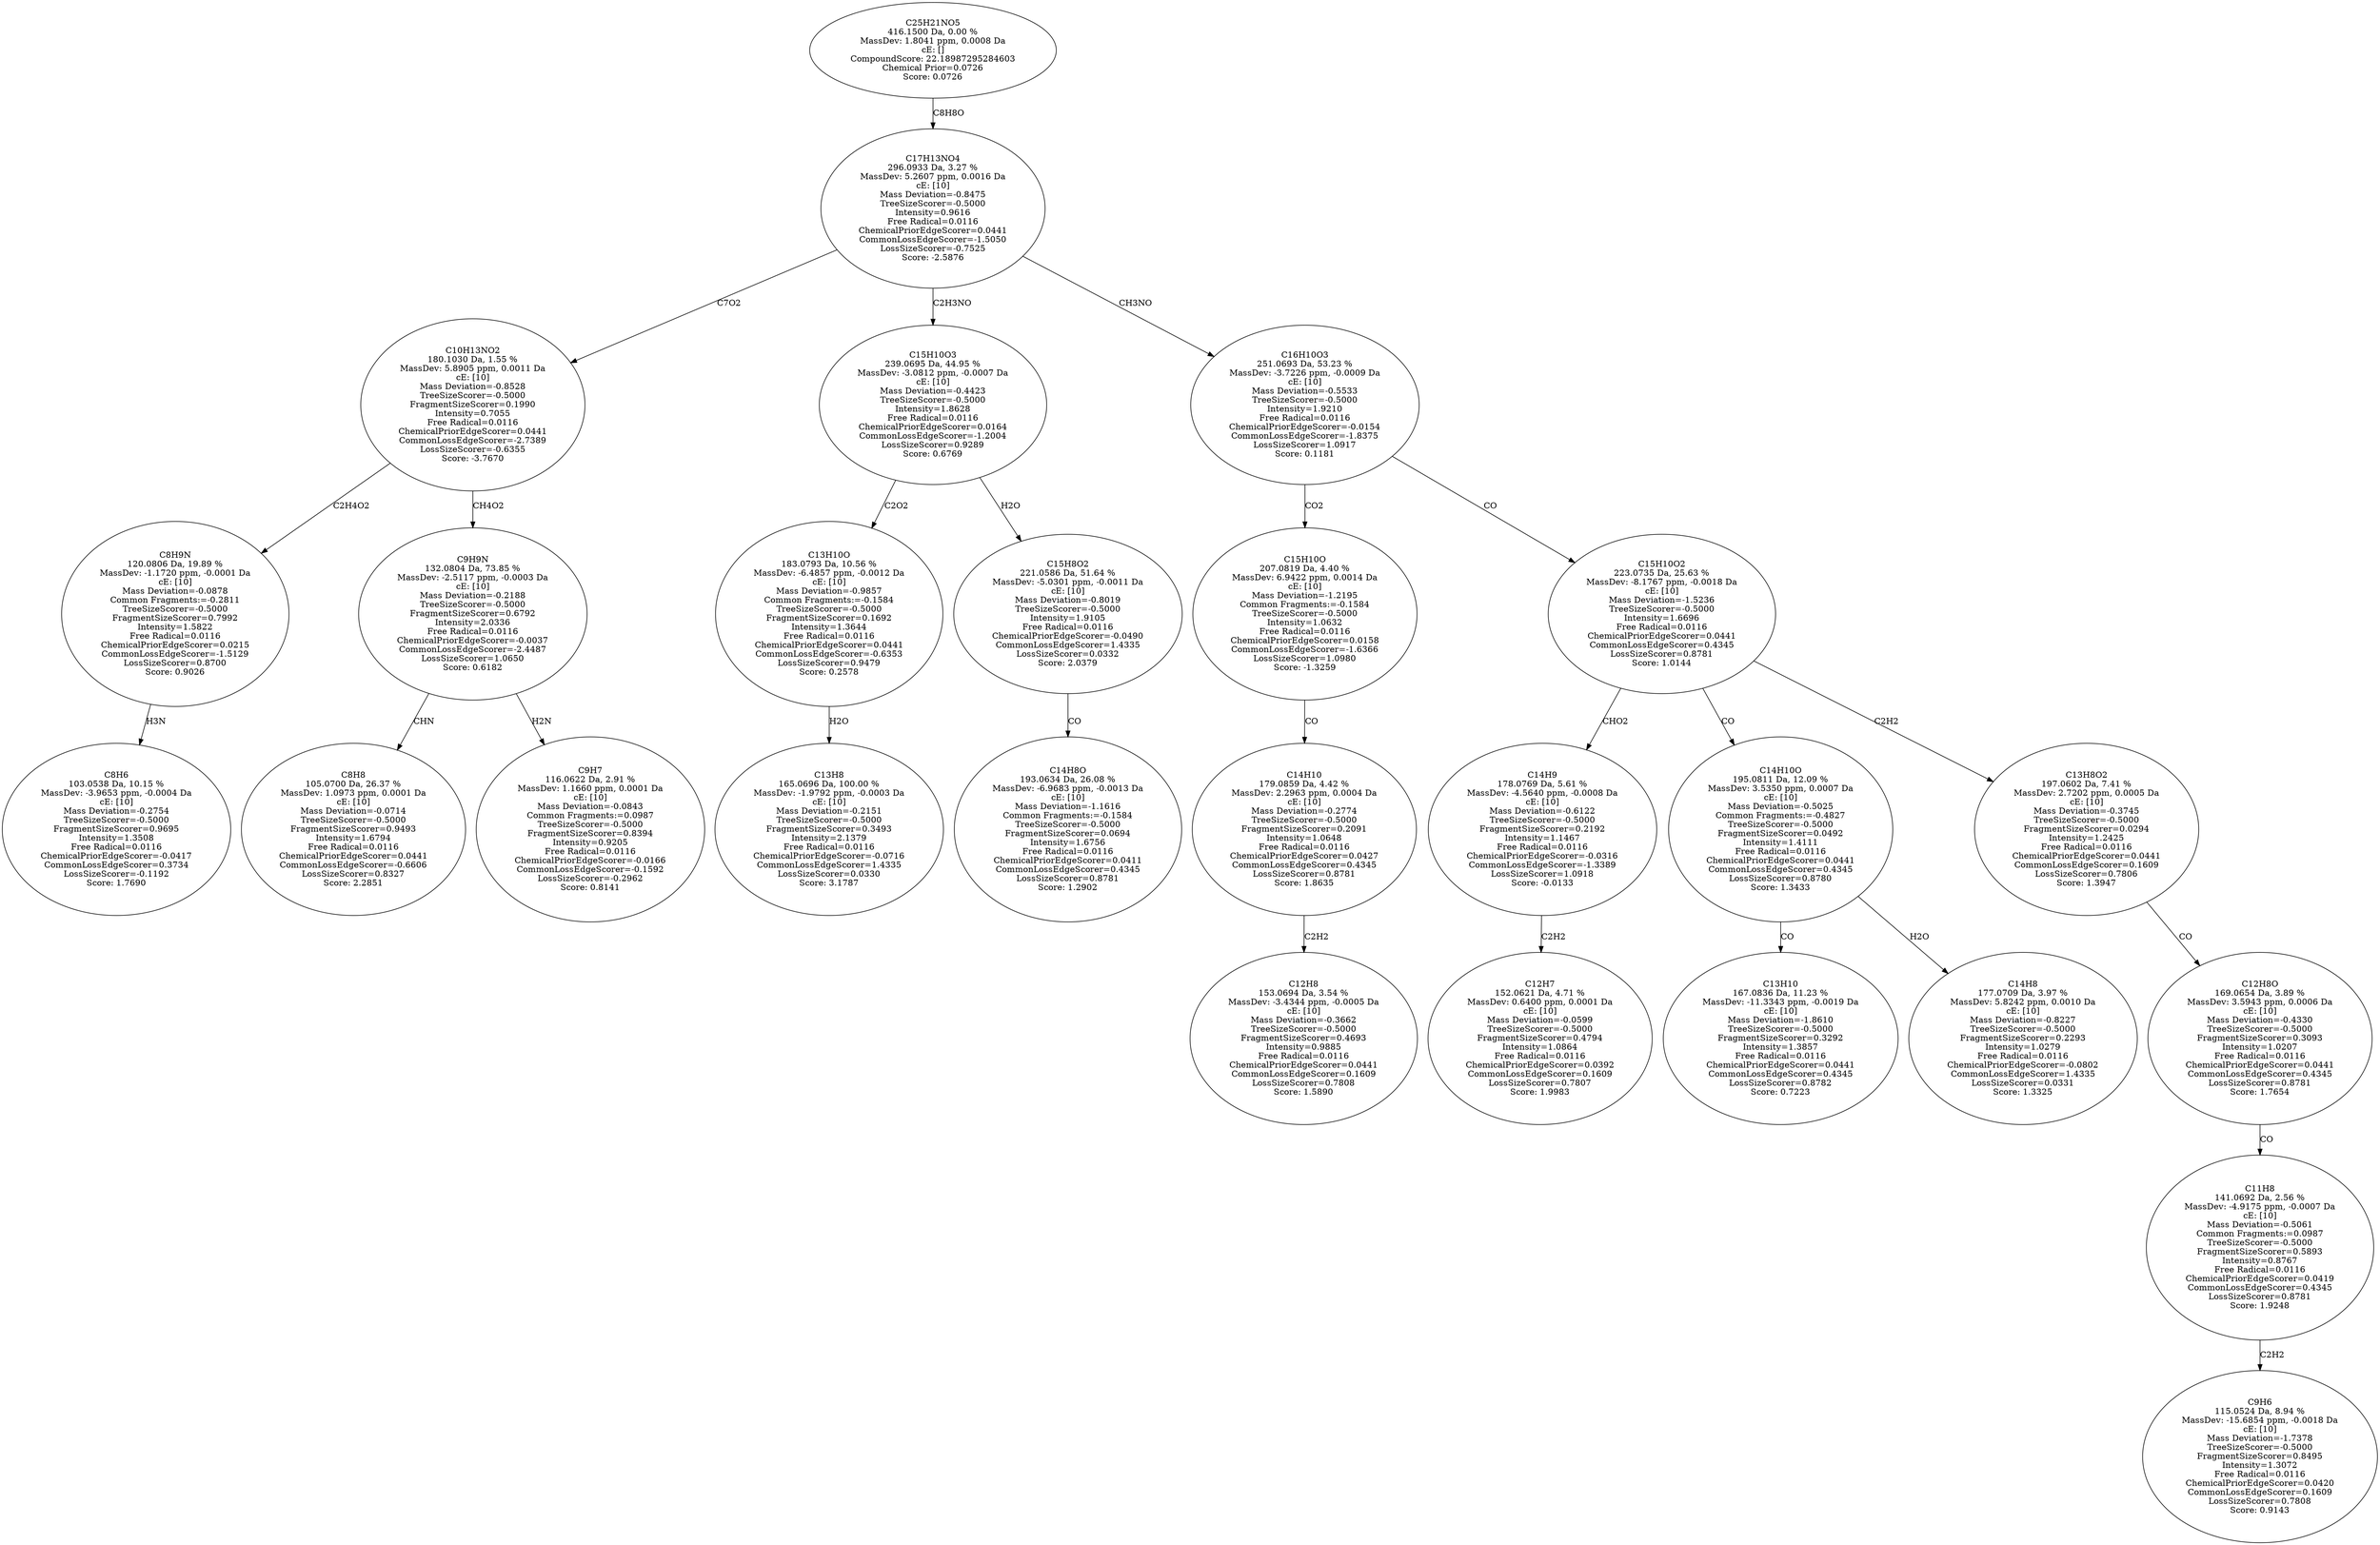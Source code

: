 strict digraph {
v1 [label="C8H6\n103.0538 Da, 10.15 %\nMassDev: -3.9653 ppm, -0.0004 Da\ncE: [10]\nMass Deviation=-0.2754\nTreeSizeScorer=-0.5000\nFragmentSizeScorer=0.9695\nIntensity=1.3508\nFree Radical=0.0116\nChemicalPriorEdgeScorer=-0.0417\nCommonLossEdgeScorer=0.3734\nLossSizeScorer=-0.1192\nScore: 1.7690"];
v2 [label="C8H9N\n120.0806 Da, 19.89 %\nMassDev: -1.1720 ppm, -0.0001 Da\ncE: [10]\nMass Deviation=-0.0878\nCommon Fragments:=-0.2811\nTreeSizeScorer=-0.5000\nFragmentSizeScorer=0.7992\nIntensity=1.5822\nFree Radical=0.0116\nChemicalPriorEdgeScorer=0.0215\nCommonLossEdgeScorer=-1.5129\nLossSizeScorer=0.8700\nScore: 0.9026"];
v3 [label="C8H8\n105.0700 Da, 26.37 %\nMassDev: 1.0973 ppm, 0.0001 Da\ncE: [10]\nMass Deviation=-0.0714\nTreeSizeScorer=-0.5000\nFragmentSizeScorer=0.9493\nIntensity=1.6794\nFree Radical=0.0116\nChemicalPriorEdgeScorer=0.0441\nCommonLossEdgeScorer=-0.6606\nLossSizeScorer=0.8327\nScore: 2.2851"];
v4 [label="C9H7\n116.0622 Da, 2.91 %\nMassDev: 1.1660 ppm, 0.0001 Da\ncE: [10]\nMass Deviation=-0.0843\nCommon Fragments:=0.0987\nTreeSizeScorer=-0.5000\nFragmentSizeScorer=0.8394\nIntensity=0.9205\nFree Radical=0.0116\nChemicalPriorEdgeScorer=-0.0166\nCommonLossEdgeScorer=-0.1592\nLossSizeScorer=-0.2962\nScore: 0.8141"];
v5 [label="C9H9N\n132.0804 Da, 73.85 %\nMassDev: -2.5117 ppm, -0.0003 Da\ncE: [10]\nMass Deviation=-0.2188\nTreeSizeScorer=-0.5000\nFragmentSizeScorer=0.6792\nIntensity=2.0336\nFree Radical=0.0116\nChemicalPriorEdgeScorer=-0.0037\nCommonLossEdgeScorer=-2.4487\nLossSizeScorer=1.0650\nScore: 0.6182"];
v6 [label="C10H13NO2\n180.1030 Da, 1.55 %\nMassDev: 5.8905 ppm, 0.0011 Da\ncE: [10]\nMass Deviation=-0.8528\nTreeSizeScorer=-0.5000\nFragmentSizeScorer=0.1990\nIntensity=0.7055\nFree Radical=0.0116\nChemicalPriorEdgeScorer=0.0441\nCommonLossEdgeScorer=-2.7389\nLossSizeScorer=-0.6355\nScore: -3.7670"];
v7 [label="C13H8\n165.0696 Da, 100.00 %\nMassDev: -1.9792 ppm, -0.0003 Da\ncE: [10]\nMass Deviation=-0.2151\nTreeSizeScorer=-0.5000\nFragmentSizeScorer=0.3493\nIntensity=2.1379\nFree Radical=0.0116\nChemicalPriorEdgeScorer=-0.0716\nCommonLossEdgeScorer=1.4335\nLossSizeScorer=0.0330\nScore: 3.1787"];
v8 [label="C13H10O\n183.0793 Da, 10.56 %\nMassDev: -6.4857 ppm, -0.0012 Da\ncE: [10]\nMass Deviation=-0.9857\nCommon Fragments:=-0.1584\nTreeSizeScorer=-0.5000\nFragmentSizeScorer=0.1692\nIntensity=1.3644\nFree Radical=0.0116\nChemicalPriorEdgeScorer=0.0441\nCommonLossEdgeScorer=-0.6353\nLossSizeScorer=0.9479\nScore: 0.2578"];
v9 [label="C14H8O\n193.0634 Da, 26.08 %\nMassDev: -6.9683 ppm, -0.0013 Da\ncE: [10]\nMass Deviation=-1.1616\nCommon Fragments:=-0.1584\nTreeSizeScorer=-0.5000\nFragmentSizeScorer=0.0694\nIntensity=1.6756\nFree Radical=0.0116\nChemicalPriorEdgeScorer=0.0411\nCommonLossEdgeScorer=0.4345\nLossSizeScorer=0.8781\nScore: 1.2902"];
v10 [label="C15H8O2\n221.0586 Da, 51.64 %\nMassDev: -5.0301 ppm, -0.0011 Da\ncE: [10]\nMass Deviation=-0.8019\nTreeSizeScorer=-0.5000\nIntensity=1.9105\nFree Radical=0.0116\nChemicalPriorEdgeScorer=-0.0490\nCommonLossEdgeScorer=1.4335\nLossSizeScorer=0.0332\nScore: 2.0379"];
v11 [label="C15H10O3\n239.0695 Da, 44.95 %\nMassDev: -3.0812 ppm, -0.0007 Da\ncE: [10]\nMass Deviation=-0.4423\nTreeSizeScorer=-0.5000\nIntensity=1.8628\nFree Radical=0.0116\nChemicalPriorEdgeScorer=0.0164\nCommonLossEdgeScorer=-1.2004\nLossSizeScorer=0.9289\nScore: 0.6769"];
v12 [label="C12H8\n153.0694 Da, 3.54 %\nMassDev: -3.4344 ppm, -0.0005 Da\ncE: [10]\nMass Deviation=-0.3662\nTreeSizeScorer=-0.5000\nFragmentSizeScorer=0.4693\nIntensity=0.9885\nFree Radical=0.0116\nChemicalPriorEdgeScorer=0.0441\nCommonLossEdgeScorer=0.1609\nLossSizeScorer=0.7808\nScore: 1.5890"];
v13 [label="C14H10\n179.0859 Da, 4.42 %\nMassDev: 2.2963 ppm, 0.0004 Da\ncE: [10]\nMass Deviation=-0.2774\nTreeSizeScorer=-0.5000\nFragmentSizeScorer=0.2091\nIntensity=1.0648\nFree Radical=0.0116\nChemicalPriorEdgeScorer=0.0427\nCommonLossEdgeScorer=0.4345\nLossSizeScorer=0.8781\nScore: 1.8635"];
v14 [label="C15H10O\n207.0819 Da, 4.40 %\nMassDev: 6.9422 ppm, 0.0014 Da\ncE: [10]\nMass Deviation=-1.2195\nCommon Fragments:=-0.1584\nTreeSizeScorer=-0.5000\nIntensity=1.0632\nFree Radical=0.0116\nChemicalPriorEdgeScorer=0.0158\nCommonLossEdgeScorer=-1.6366\nLossSizeScorer=1.0980\nScore: -1.3259"];
v15 [label="C12H7\n152.0621 Da, 4.71 %\nMassDev: 0.6400 ppm, 0.0001 Da\ncE: [10]\nMass Deviation=-0.0599\nTreeSizeScorer=-0.5000\nFragmentSizeScorer=0.4794\nIntensity=1.0864\nFree Radical=0.0116\nChemicalPriorEdgeScorer=0.0392\nCommonLossEdgeScorer=0.1609\nLossSizeScorer=0.7807\nScore: 1.9983"];
v16 [label="C14H9\n178.0769 Da, 5.61 %\nMassDev: -4.5640 ppm, -0.0008 Da\ncE: [10]\nMass Deviation=-0.6122\nTreeSizeScorer=-0.5000\nFragmentSizeScorer=0.2192\nIntensity=1.1467\nFree Radical=0.0116\nChemicalPriorEdgeScorer=-0.0316\nCommonLossEdgeScorer=-1.3389\nLossSizeScorer=1.0918\nScore: -0.0133"];
v17 [label="C13H10\n167.0836 Da, 11.23 %\nMassDev: -11.3343 ppm, -0.0019 Da\ncE: [10]\nMass Deviation=-1.8610\nTreeSizeScorer=-0.5000\nFragmentSizeScorer=0.3292\nIntensity=1.3857\nFree Radical=0.0116\nChemicalPriorEdgeScorer=0.0441\nCommonLossEdgeScorer=0.4345\nLossSizeScorer=0.8782\nScore: 0.7223"];
v18 [label="C14H8\n177.0709 Da, 3.97 %\nMassDev: 5.8242 ppm, 0.0010 Da\ncE: [10]\nMass Deviation=-0.8227\nTreeSizeScorer=-0.5000\nFragmentSizeScorer=0.2293\nIntensity=1.0279\nFree Radical=0.0116\nChemicalPriorEdgeScorer=-0.0802\nCommonLossEdgeScorer=1.4335\nLossSizeScorer=0.0331\nScore: 1.3325"];
v19 [label="C14H10O\n195.0811 Da, 12.09 %\nMassDev: 3.5350 ppm, 0.0007 Da\ncE: [10]\nMass Deviation=-0.5025\nCommon Fragments:=-0.4827\nTreeSizeScorer=-0.5000\nFragmentSizeScorer=0.0492\nIntensity=1.4111\nFree Radical=0.0116\nChemicalPriorEdgeScorer=0.0441\nCommonLossEdgeScorer=0.4345\nLossSizeScorer=0.8780\nScore: 1.3433"];
v20 [label="C9H6\n115.0524 Da, 8.94 %\nMassDev: -15.6854 ppm, -0.0018 Da\ncE: [10]\nMass Deviation=-1.7378\nTreeSizeScorer=-0.5000\nFragmentSizeScorer=0.8495\nIntensity=1.3072\nFree Radical=0.0116\nChemicalPriorEdgeScorer=0.0420\nCommonLossEdgeScorer=0.1609\nLossSizeScorer=0.7808\nScore: 0.9143"];
v21 [label="C11H8\n141.0692 Da, 2.56 %\nMassDev: -4.9175 ppm, -0.0007 Da\ncE: [10]\nMass Deviation=-0.5061\nCommon Fragments:=0.0987\nTreeSizeScorer=-0.5000\nFragmentSizeScorer=0.5893\nIntensity=0.8767\nFree Radical=0.0116\nChemicalPriorEdgeScorer=0.0419\nCommonLossEdgeScorer=0.4345\nLossSizeScorer=0.8781\nScore: 1.9248"];
v22 [label="C12H8O\n169.0654 Da, 3.89 %\nMassDev: 3.5943 ppm, 0.0006 Da\ncE: [10]\nMass Deviation=-0.4330\nTreeSizeScorer=-0.5000\nFragmentSizeScorer=0.3093\nIntensity=1.0207\nFree Radical=0.0116\nChemicalPriorEdgeScorer=0.0441\nCommonLossEdgeScorer=0.4345\nLossSizeScorer=0.8781\nScore: 1.7654"];
v23 [label="C13H8O2\n197.0602 Da, 7.41 %\nMassDev: 2.7202 ppm, 0.0005 Da\ncE: [10]\nMass Deviation=-0.3745\nTreeSizeScorer=-0.5000\nFragmentSizeScorer=0.0294\nIntensity=1.2425\nFree Radical=0.0116\nChemicalPriorEdgeScorer=0.0441\nCommonLossEdgeScorer=0.1609\nLossSizeScorer=0.7806\nScore: 1.3947"];
v24 [label="C15H10O2\n223.0735 Da, 25.63 %\nMassDev: -8.1767 ppm, -0.0018 Da\ncE: [10]\nMass Deviation=-1.5236\nTreeSizeScorer=-0.5000\nIntensity=1.6696\nFree Radical=0.0116\nChemicalPriorEdgeScorer=0.0441\nCommonLossEdgeScorer=0.4345\nLossSizeScorer=0.8781\nScore: 1.0144"];
v25 [label="C16H10O3\n251.0693 Da, 53.23 %\nMassDev: -3.7226 ppm, -0.0009 Da\ncE: [10]\nMass Deviation=-0.5533\nTreeSizeScorer=-0.5000\nIntensity=1.9210\nFree Radical=0.0116\nChemicalPriorEdgeScorer=-0.0154\nCommonLossEdgeScorer=-1.8375\nLossSizeScorer=1.0917\nScore: 0.1181"];
v26 [label="C17H13NO4\n296.0933 Da, 3.27 %\nMassDev: 5.2607 ppm, 0.0016 Da\ncE: [10]\nMass Deviation=-0.8475\nTreeSizeScorer=-0.5000\nIntensity=0.9616\nFree Radical=0.0116\nChemicalPriorEdgeScorer=0.0441\nCommonLossEdgeScorer=-1.5050\nLossSizeScorer=-0.7525\nScore: -2.5876"];
v27 [label="C25H21NO5\n416.1500 Da, 0.00 %\nMassDev: 1.8041 ppm, 0.0008 Da\ncE: []\nCompoundScore: 22.18987295284603\nChemical Prior=0.0726\nScore: 0.0726"];
v2 -> v1 [label="H3N"];
v6 -> v2 [label="C2H4O2"];
v5 -> v3 [label="CHN"];
v5 -> v4 [label="H2N"];
v6 -> v5 [label="CH4O2"];
v26 -> v6 [label="C7O2"];
v8 -> v7 [label="H2O"];
v11 -> v8 [label="C2O2"];
v10 -> v9 [label="CO"];
v11 -> v10 [label="H2O"];
v26 -> v11 [label="C2H3NO"];
v13 -> v12 [label="C2H2"];
v14 -> v13 [label="CO"];
v25 -> v14 [label="CO2"];
v16 -> v15 [label="C2H2"];
v24 -> v16 [label="CHO2"];
v19 -> v17 [label="CO"];
v19 -> v18 [label="H2O"];
v24 -> v19 [label="CO"];
v21 -> v20 [label="C2H2"];
v22 -> v21 [label="CO"];
v23 -> v22 [label="CO"];
v24 -> v23 [label="C2H2"];
v25 -> v24 [label="CO"];
v26 -> v25 [label="CH3NO"];
v27 -> v26 [label="C8H8O"];
}